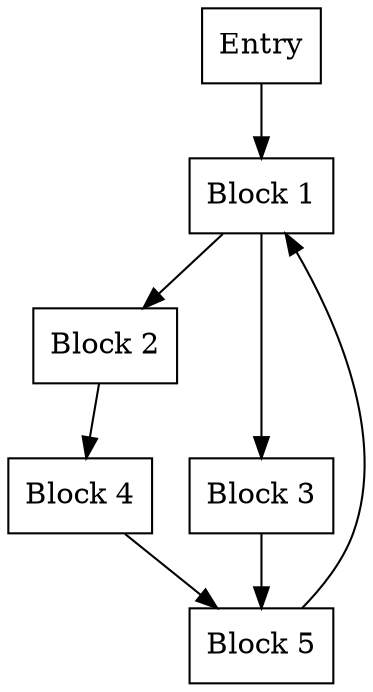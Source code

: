 digraph CFG {
    // Define nodes (basic blocks)
    node [shape=box];
    entry [label="Entry"];
    block_1 [label="Block 1"];
    block_2 [label="Block 2"];
    block_3 [label="Block 3"];
    block_4 [label="Block 4"];
    block_5 [label="Block 5"];
    // More blocks can be added as needed

    // Define edges (control flow)
    entry -> block_1;
    block_1 -> block_2;
    block_1 -> block_3;
    block_2 -> block_4;
    block_3 -> block_5;
    block_4 -> block_5;
    block_5 -> block_1; // Example of a loop
    // Additional edges can be added as needed
}